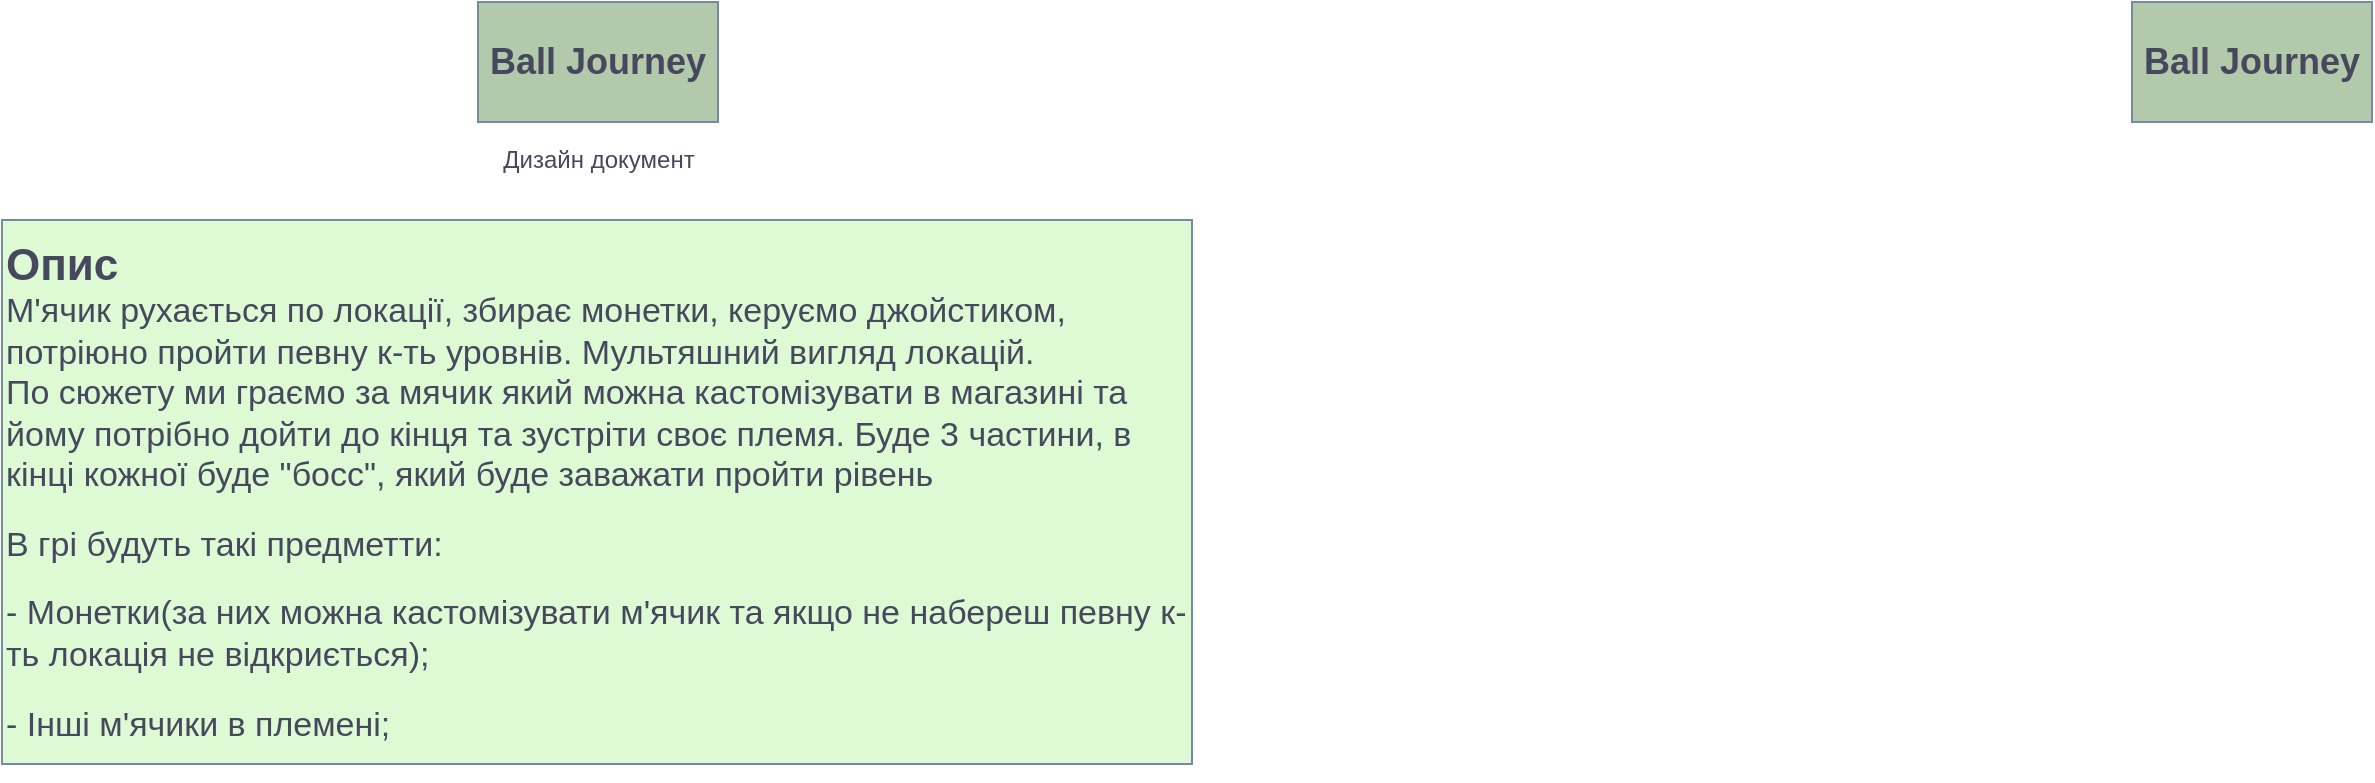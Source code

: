 <mxfile version="20.5.2" type="github">
  <diagram id="c6_Q_0-ij5niHA4tdSTI" name="Сторінка-1">
    <mxGraphModel dx="2188" dy="1237" grid="1" gridSize="17" guides="1" tooltips="1" connect="1" arrows="1" fold="1" page="1" pageScale="1" pageWidth="827" pageHeight="1169" math="0" shadow="0">
      <root>
        <mxCell id="0" />
        <mxCell id="1" parent="0" />
        <mxCell id="mKOz9OcVUULEBK8KP3yw-2" value="&lt;b&gt;&lt;font style=&quot;font-size: 18px;&quot;&gt;Ball Journey&lt;/font&gt;&lt;/b&gt;" style="rounded=0;whiteSpace=wrap;html=1;fillColor=#B2C9AB;strokeColor=#788AA3;fontColor=#46495D;" vertex="1" parent="1">
          <mxGeometry x="354" y="10" width="120" height="60" as="geometry" />
        </mxCell>
        <mxCell id="mKOz9OcVUULEBK8KP3yw-3" value="&lt;font style=&quot;font-size: 12px;&quot;&gt;Дизайн документ&lt;/font&gt;" style="text;html=1;resizable=0;autosize=1;align=center;verticalAlign=middle;points=[];fillColor=none;strokeColor=none;rounded=0;fontSize=18;fontColor=#46495D;" vertex="1" parent="1">
          <mxGeometry x="346" y="70" width="136" height="34" as="geometry" />
        </mxCell>
        <mxCell id="mKOz9OcVUULEBK8KP3yw-4" value="&lt;font style=&quot;&quot;&gt;&lt;b style=&quot;&quot;&gt;&lt;font style=&quot;font-size: 22px;&quot;&gt;Опис&lt;/font&gt;&lt;/b&gt;&lt;br&gt;&lt;span style=&quot;font-size: 17px;&quot;&gt;М&#39;ячик рухається по локації, збирає монетки, керуємо джойстиком, потріюно пройти певну к-ть уровнів. Мультяшний вигляд локацій.&lt;/span&gt;&lt;br&gt;&lt;span style=&quot;font-size: 17px;&quot;&gt;По сюжету ми граємо за мячик який можна кастомізувати в магазині та йому потрібно дойти до кінця та зустріти своє племя. Буде 3 частини, в кінці кожної буде &quot;босс&quot;, який буде заважати пройти рівень&lt;/span&gt;&lt;br&gt;&lt;br&gt;&lt;span style=&quot;font-size: 17px;&quot;&gt;В грі будуть такі предметти:&lt;/span&gt;&lt;br&gt;&lt;br&gt;&lt;span style=&quot;font-size: 17px;&quot;&gt;- Монетки(за них можна кастомізувати м&#39;ячик та якщо не набереш певну к-ть локація не відкриється);&lt;/span&gt;&lt;br&gt;&lt;br&gt;&lt;span style=&quot;font-size: 17px;&quot;&gt;- Інші м&#39;ячики в племені;&lt;/span&gt;&lt;/font&gt;" style="rounded=0;whiteSpace=wrap;html=1;strokeColor=#788AA3;fontSize=12;fontColor=#46495D;fillColor=#DDFAD5;align=left;" vertex="1" parent="1">
          <mxGeometry x="116" y="119" width="595" height="272" as="geometry" />
        </mxCell>
        <mxCell id="mKOz9OcVUULEBK8KP3yw-5" style="edgeStyle=orthogonalEdgeStyle;rounded=0;orthogonalLoop=1;jettySize=auto;html=1;exitX=0.5;exitY=1;exitDx=0;exitDy=0;strokeColor=#788AA3;fontSize=12;fontColor=#46495D;fillColor=#B2C9AB;" edge="1" parent="1" source="mKOz9OcVUULEBK8KP3yw-4" target="mKOz9OcVUULEBK8KP3yw-4">
          <mxGeometry relative="1" as="geometry" />
        </mxCell>
        <mxCell id="mKOz9OcVUULEBK8KP3yw-6" value="&lt;b&gt;&lt;font style=&quot;font-size: 18px;&quot;&gt;Ball Journey&lt;/font&gt;&lt;/b&gt;" style="rounded=0;whiteSpace=wrap;html=1;fillColor=#B2C9AB;strokeColor=#788AA3;fontColor=#46495D;" vertex="1" parent="1">
          <mxGeometry x="1181" y="10" width="120" height="60" as="geometry" />
        </mxCell>
      </root>
    </mxGraphModel>
  </diagram>
</mxfile>
